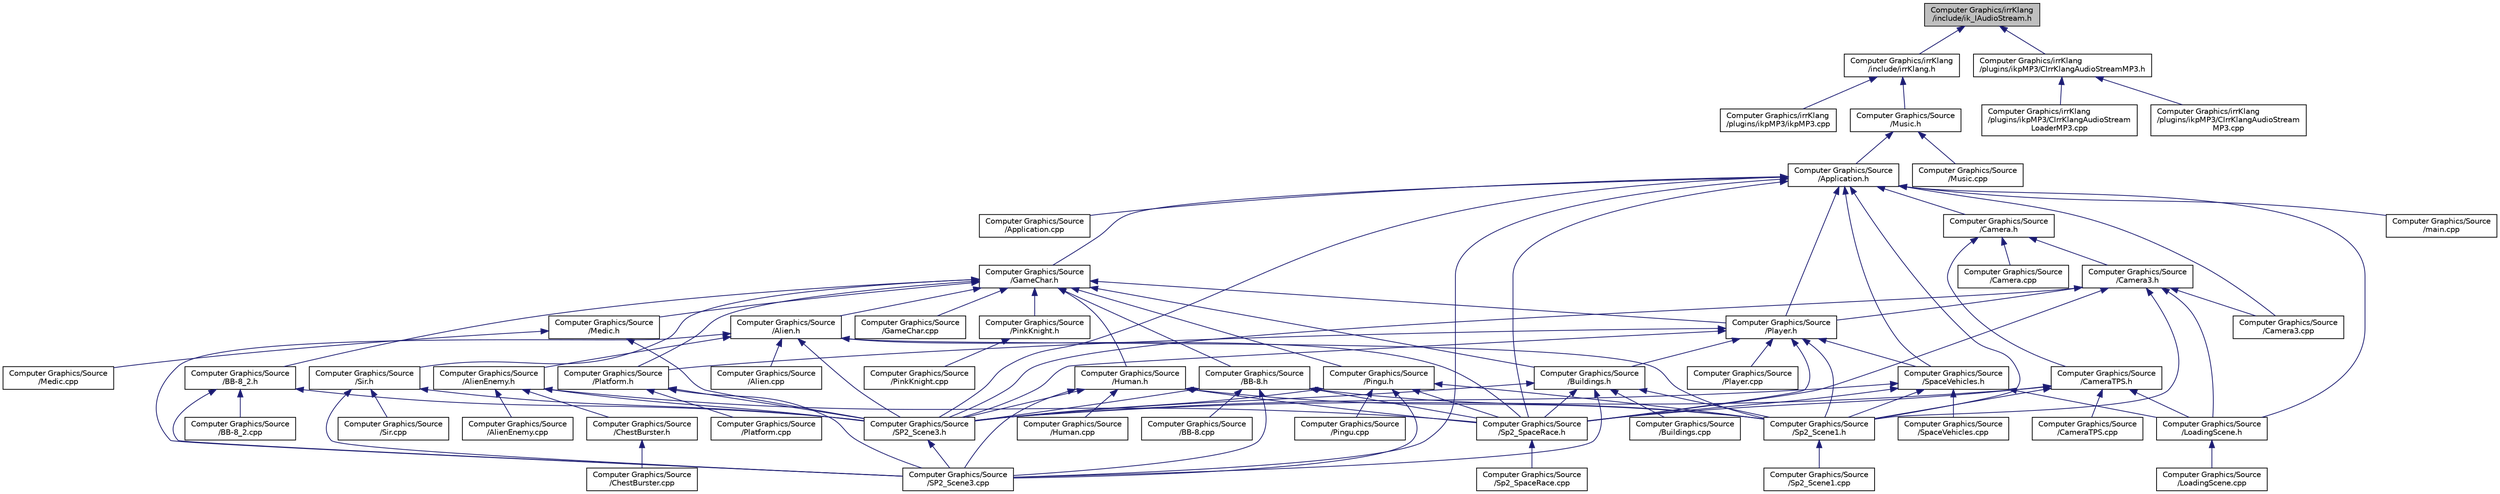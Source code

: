 digraph "Computer Graphics/irrKlang/include/ik_IAudioStream.h"
{
  bgcolor="transparent";
  edge [fontname="Helvetica",fontsize="10",labelfontname="Helvetica",labelfontsize="10"];
  node [fontname="Helvetica",fontsize="10",shape=record];
  Node1 [label="Computer Graphics/irrKlang\l/include/ik_IAudioStream.h",height=0.2,width=0.4,color="black", fillcolor="grey75", style="filled", fontcolor="black"];
  Node1 -> Node2 [dir="back",color="midnightblue",fontsize="10",style="solid",fontname="Helvetica"];
  Node2 [label="Computer Graphics/irrKlang\l/include/irrKlang.h",height=0.2,width=0.4,color="black",URL="$irrKlang_8h.html",tooltip="Library for music. "];
  Node2 -> Node3 [dir="back",color="midnightblue",fontsize="10",style="solid",fontname="Helvetica"];
  Node3 [label="Computer Graphics/irrKlang\l/plugins/ikpMP3/ikpMP3.cpp",height=0.2,width=0.4,color="black",URL="$ikpMP3_8cpp.html"];
  Node2 -> Node4 [dir="back",color="midnightblue",fontsize="10",style="solid",fontname="Helvetica"];
  Node4 [label="Computer Graphics/Source\l/Music.h",height=0.2,width=0.4,color="black",URL="$Music_8h.html",tooltip="Class to define the music. "];
  Node4 -> Node5 [dir="back",color="midnightblue",fontsize="10",style="solid",fontname="Helvetica"];
  Node5 [label="Computer Graphics/Source\l/Application.h",height=0.2,width=0.4,color="black",URL="$Application_8h.html",tooltip="Class to define Application. "];
  Node5 -> Node6 [dir="back",color="midnightblue",fontsize="10",style="solid",fontname="Helvetica"];
  Node6 [label="Computer Graphics/Source\l/Application.cpp",height=0.2,width=0.4,color="black",URL="$Application_8cpp.html"];
  Node5 -> Node7 [dir="back",color="midnightblue",fontsize="10",style="solid",fontname="Helvetica"];
  Node7 [label="Computer Graphics/Source\l/Player.h",height=0.2,width=0.4,color="black",URL="$Player_8h.html",tooltip="Class to define the player for the game while inheriting from GameChar. "];
  Node7 -> Node8 [dir="back",color="midnightblue",fontsize="10",style="solid",fontname="Helvetica"];
  Node8 [label="Computer Graphics/Source\l/Buildings.h",height=0.2,width=0.4,color="black",URL="$Buildings_8h.html",tooltip="Class to define the Buildings inheriting from GameChar. "];
  Node8 -> Node9 [dir="back",color="midnightblue",fontsize="10",style="solid",fontname="Helvetica"];
  Node9 [label="Computer Graphics/Source\l/Buildings.cpp",height=0.2,width=0.4,color="black",URL="$Buildings_8cpp.html"];
  Node8 -> Node10 [dir="back",color="midnightblue",fontsize="10",style="solid",fontname="Helvetica"];
  Node10 [label="Computer Graphics/Source\l/Sp2_Scene1.h",height=0.2,width=0.4,color="black",URL="$Sp2__Scene1_8h.html",tooltip="Class to define Scene1 of the game. "];
  Node10 -> Node11 [dir="back",color="midnightblue",fontsize="10",style="solid",fontname="Helvetica"];
  Node11 [label="Computer Graphics/Source\l/Sp2_Scene1.cpp",height=0.2,width=0.4,color="black",URL="$Sp2__Scene1_8cpp.html"];
  Node8 -> Node12 [dir="back",color="midnightblue",fontsize="10",style="solid",fontname="Helvetica"];
  Node12 [label="Computer Graphics/Source\l/SP2_Scene3.h",height=0.2,width=0.4,color="black",URL="$SP2__Scene3_8h.html",tooltip="Scene class. "];
  Node12 -> Node13 [dir="back",color="midnightblue",fontsize="10",style="solid",fontname="Helvetica"];
  Node13 [label="Computer Graphics/Source\l/SP2_Scene3.cpp",height=0.2,width=0.4,color="black",URL="$SP2__Scene3_8cpp.html",tooltip="Scene class. "];
  Node8 -> Node13 [dir="back",color="midnightblue",fontsize="10",style="solid",fontname="Helvetica"];
  Node8 -> Node14 [dir="back",color="midnightblue",fontsize="10",style="solid",fontname="Helvetica"];
  Node14 [label="Computer Graphics/Source\l/Sp2_SpaceRace.h",height=0.2,width=0.4,color="black",URL="$Sp2__SpaceRace_8h.html",tooltip="Class to define the Space Race Scene. "];
  Node14 -> Node15 [dir="back",color="midnightblue",fontsize="10",style="solid",fontname="Helvetica"];
  Node15 [label="Computer Graphics/Source\l/Sp2_SpaceRace.cpp",height=0.2,width=0.4,color="black",URL="$Sp2__SpaceRace_8cpp.html"];
  Node7 -> Node16 [dir="back",color="midnightblue",fontsize="10",style="solid",fontname="Helvetica"];
  Node16 [label="Computer Graphics/Source\l/SpaceVehicles.h",height=0.2,width=0.4,color="black",URL="$SpaceVehicles_8h.html",tooltip="Class to define Space Vehicles. "];
  Node16 -> Node17 [dir="back",color="midnightblue",fontsize="10",style="solid",fontname="Helvetica"];
  Node17 [label="Computer Graphics/Source\l/LoadingScene.h",height=0.2,width=0.4,color="black",URL="$LoadingScene_8h.html",tooltip="Class to define the loading of scenes. "];
  Node17 -> Node18 [dir="back",color="midnightblue",fontsize="10",style="solid",fontname="Helvetica"];
  Node18 [label="Computer Graphics/Source\l/LoadingScene.cpp",height=0.2,width=0.4,color="black",URL="$LoadingScene_8cpp.html"];
  Node16 -> Node10 [dir="back",color="midnightblue",fontsize="10",style="solid",fontname="Helvetica"];
  Node16 -> Node12 [dir="back",color="midnightblue",fontsize="10",style="solid",fontname="Helvetica"];
  Node16 -> Node14 [dir="back",color="midnightblue",fontsize="10",style="solid",fontname="Helvetica"];
  Node16 -> Node19 [dir="back",color="midnightblue",fontsize="10",style="solid",fontname="Helvetica"];
  Node19 [label="Computer Graphics/Source\l/SpaceVehicles.cpp",height=0.2,width=0.4,color="black",URL="$SpaceVehicles_8cpp.html"];
  Node7 -> Node20 [dir="back",color="midnightblue",fontsize="10",style="solid",fontname="Helvetica"];
  Node20 [label="Computer Graphics/Source\l/Platform.h",height=0.2,width=0.4,color="black",URL="$Platform_8h.html",tooltip="Class to define platform while inheriting from GameChar. "];
  Node20 -> Node21 [dir="back",color="midnightblue",fontsize="10",style="solid",fontname="Helvetica"];
  Node21 [label="Computer Graphics/Source\l/Platform.cpp",height=0.2,width=0.4,color="black",URL="$Platform_8cpp.html",tooltip="This contains all of the functions in Platform Class. "];
  Node20 -> Node12 [dir="back",color="midnightblue",fontsize="10",style="solid",fontname="Helvetica"];
  Node20 -> Node13 [dir="back",color="midnightblue",fontsize="10",style="solid",fontname="Helvetica"];
  Node7 -> Node22 [dir="back",color="midnightblue",fontsize="10",style="solid",fontname="Helvetica"];
  Node22 [label="Computer Graphics/Source\l/Player.cpp",height=0.2,width=0.4,color="black",URL="$Player_8cpp.html"];
  Node7 -> Node10 [dir="back",color="midnightblue",fontsize="10",style="solid",fontname="Helvetica"];
  Node7 -> Node12 [dir="back",color="midnightblue",fontsize="10",style="solid",fontname="Helvetica"];
  Node7 -> Node14 [dir="back",color="midnightblue",fontsize="10",style="solid",fontname="Helvetica"];
  Node5 -> Node23 [dir="back",color="midnightblue",fontsize="10",style="solid",fontname="Helvetica"];
  Node23 [label="Computer Graphics/Source\l/Camera.h",height=0.2,width=0.4,color="black",URL="$Camera_8h.html",tooltip="Class to define the camera. "];
  Node23 -> Node24 [dir="back",color="midnightblue",fontsize="10",style="solid",fontname="Helvetica"];
  Node24 [label="Computer Graphics/Source\l/Camera3.h",height=0.2,width=0.4,color="black",URL="$Camera3_8h.html",tooltip="Class to define the third type of camera. "];
  Node24 -> Node7 [dir="back",color="midnightblue",fontsize="10",style="solid",fontname="Helvetica"];
  Node24 -> Node25 [dir="back",color="midnightblue",fontsize="10",style="solid",fontname="Helvetica"];
  Node25 [label="Computer Graphics/Source\l/Camera3.cpp",height=0.2,width=0.4,color="black",URL="$Camera3_8cpp.html"];
  Node24 -> Node17 [dir="back",color="midnightblue",fontsize="10",style="solid",fontname="Helvetica"];
  Node24 -> Node10 [dir="back",color="midnightblue",fontsize="10",style="solid",fontname="Helvetica"];
  Node24 -> Node12 [dir="back",color="midnightblue",fontsize="10",style="solid",fontname="Helvetica"];
  Node24 -> Node14 [dir="back",color="midnightblue",fontsize="10",style="solid",fontname="Helvetica"];
  Node23 -> Node26 [dir="back",color="midnightblue",fontsize="10",style="solid",fontname="Helvetica"];
  Node26 [label="Computer Graphics/Source\l/Camera.cpp",height=0.2,width=0.4,color="black",URL="$Camera_8cpp.html"];
  Node23 -> Node27 [dir="back",color="midnightblue",fontsize="10",style="solid",fontname="Helvetica"];
  Node27 [label="Computer Graphics/Source\l/CameraTPS.h",height=0.2,width=0.4,color="black",URL="$CameraTPS_8h.html",tooltip="Class to define the second type of camera. "];
  Node27 -> Node28 [dir="back",color="midnightblue",fontsize="10",style="solid",fontname="Helvetica"];
  Node28 [label="Computer Graphics/Source\l/CameraTPS.cpp",height=0.2,width=0.4,color="black",URL="$CameraTPS_8cpp.html"];
  Node27 -> Node17 [dir="back",color="midnightblue",fontsize="10",style="solid",fontname="Helvetica"];
  Node27 -> Node10 [dir="back",color="midnightblue",fontsize="10",style="solid",fontname="Helvetica"];
  Node27 -> Node12 [dir="back",color="midnightblue",fontsize="10",style="solid",fontname="Helvetica"];
  Node27 -> Node14 [dir="back",color="midnightblue",fontsize="10",style="solid",fontname="Helvetica"];
  Node5 -> Node25 [dir="back",color="midnightblue",fontsize="10",style="solid",fontname="Helvetica"];
  Node5 -> Node29 [dir="back",color="midnightblue",fontsize="10",style="solid",fontname="Helvetica"];
  Node29 [label="Computer Graphics/Source\l/GameChar.h",height=0.2,width=0.4,color="black",URL="$GameChar_8h.html",tooltip="Class to define GameChar. "];
  Node29 -> Node30 [dir="back",color="midnightblue",fontsize="10",style="solid",fontname="Helvetica"];
  Node30 [label="Computer Graphics/Source\l/Alien.h",height=0.2,width=0.4,color="black",URL="$Alien_8h.html",tooltip="Class to define alien while inheriting from GameChar. "];
  Node30 -> Node31 [dir="back",color="midnightblue",fontsize="10",style="solid",fontname="Helvetica"];
  Node31 [label="Computer Graphics/Source\l/Alien.cpp",height=0.2,width=0.4,color="black",URL="$Alien_8cpp.html"];
  Node30 -> Node32 [dir="back",color="midnightblue",fontsize="10",style="solid",fontname="Helvetica"];
  Node32 [label="Computer Graphics/Source\l/AlienEnemy.h",height=0.2,width=0.4,color="black",URL="$AlienEnemy_8h.html",tooltip="Functions of Alien. "];
  Node32 -> Node33 [dir="back",color="midnightblue",fontsize="10",style="solid",fontname="Helvetica"];
  Node33 [label="Computer Graphics/Source\l/AlienEnemy.cpp",height=0.2,width=0.4,color="black",URL="$AlienEnemy_8cpp.html"];
  Node32 -> Node34 [dir="back",color="midnightblue",fontsize="10",style="solid",fontname="Helvetica"];
  Node34 [label="Computer Graphics/Source\l/ChestBurster.h",height=0.2,width=0.4,color="black",URL="$ChestBurster_8h.html"];
  Node34 -> Node35 [dir="back",color="midnightblue",fontsize="10",style="solid",fontname="Helvetica"];
  Node35 [label="Computer Graphics/Source\l/ChestBurster.cpp",height=0.2,width=0.4,color="black",URL="$ChestBurster_8cpp.html"];
  Node32 -> Node12 [dir="back",color="midnightblue",fontsize="10",style="solid",fontname="Helvetica"];
  Node32 -> Node14 [dir="back",color="midnightblue",fontsize="10",style="solid",fontname="Helvetica"];
  Node30 -> Node10 [dir="back",color="midnightblue",fontsize="10",style="solid",fontname="Helvetica"];
  Node30 -> Node12 [dir="back",color="midnightblue",fontsize="10",style="solid",fontname="Helvetica"];
  Node30 -> Node13 [dir="back",color="midnightblue",fontsize="10",style="solid",fontname="Helvetica"];
  Node30 -> Node14 [dir="back",color="midnightblue",fontsize="10",style="solid",fontname="Helvetica"];
  Node29 -> Node36 [dir="back",color="midnightblue",fontsize="10",style="solid",fontname="Helvetica"];
  Node36 [label="Computer Graphics/Source\l/BB-8.h",height=0.2,width=0.4,color="black",URL="$BB-8_8h.html",tooltip="Class to define a BB8 NPC inheriting from GameChar. "];
  Node36 -> Node37 [dir="back",color="midnightblue",fontsize="10",style="solid",fontname="Helvetica"];
  Node37 [label="Computer Graphics/Source\l/BB-8.cpp",height=0.2,width=0.4,color="black",URL="$BB-8_8cpp.html",tooltip="This contains all of the functions in the BB-8 class. "];
  Node36 -> Node10 [dir="back",color="midnightblue",fontsize="10",style="solid",fontname="Helvetica"];
  Node36 -> Node12 [dir="back",color="midnightblue",fontsize="10",style="solid",fontname="Helvetica"];
  Node36 -> Node13 [dir="back",color="midnightblue",fontsize="10",style="solid",fontname="Helvetica"];
  Node36 -> Node14 [dir="back",color="midnightblue",fontsize="10",style="solid",fontname="Helvetica"];
  Node29 -> Node38 [dir="back",color="midnightblue",fontsize="10",style="solid",fontname="Helvetica"];
  Node38 [label="Computer Graphics/Source\l/BB-8_2.h",height=0.2,width=0.4,color="black",URL="$BB-8__2_8h.html",tooltip="Class to define another version of BB-8 NPC inheriting from GameChar. "];
  Node38 -> Node39 [dir="back",color="midnightblue",fontsize="10",style="solid",fontname="Helvetica"];
  Node39 [label="Computer Graphics/Source\l/BB-8_2.cpp",height=0.2,width=0.4,color="black",URL="$BB-8__2_8cpp.html",tooltip="This contains all of the functions in the second version of BB-8 class. "];
  Node38 -> Node12 [dir="back",color="midnightblue",fontsize="10",style="solid",fontname="Helvetica"];
  Node38 -> Node13 [dir="back",color="midnightblue",fontsize="10",style="solid",fontname="Helvetica"];
  Node29 -> Node8 [dir="back",color="midnightblue",fontsize="10",style="solid",fontname="Helvetica"];
  Node29 -> Node7 [dir="back",color="midnightblue",fontsize="10",style="solid",fontname="Helvetica"];
  Node29 -> Node40 [dir="back",color="midnightblue",fontsize="10",style="solid",fontname="Helvetica"];
  Node40 [label="Computer Graphics/Source\l/GameChar.cpp",height=0.2,width=0.4,color="black",URL="$GameChar_8cpp.html"];
  Node29 -> Node41 [dir="back",color="midnightblue",fontsize="10",style="solid",fontname="Helvetica"];
  Node41 [label="Computer Graphics/Source\l/Human.h",height=0.2,width=0.4,color="black",URL="$Human_8h.html",tooltip="Class to define Human type of NPCs. "];
  Node41 -> Node42 [dir="back",color="midnightblue",fontsize="10",style="solid",fontname="Helvetica"];
  Node42 [label="Computer Graphics/Source\l/Human.cpp",height=0.2,width=0.4,color="black",URL="$Human_8cpp.html"];
  Node41 -> Node10 [dir="back",color="midnightblue",fontsize="10",style="solid",fontname="Helvetica"];
  Node41 -> Node12 [dir="back",color="midnightblue",fontsize="10",style="solid",fontname="Helvetica"];
  Node41 -> Node13 [dir="back",color="midnightblue",fontsize="10",style="solid",fontname="Helvetica"];
  Node41 -> Node14 [dir="back",color="midnightblue",fontsize="10",style="solid",fontname="Helvetica"];
  Node29 -> Node43 [dir="back",color="midnightblue",fontsize="10",style="solid",fontname="Helvetica"];
  Node43 [label="Computer Graphics/Source\l/Medic.h",height=0.2,width=0.4,color="black",URL="$Medic_8h.html",tooltip="Class to define Medic NPC while inheriting from GameChar. "];
  Node43 -> Node44 [dir="back",color="midnightblue",fontsize="10",style="solid",fontname="Helvetica"];
  Node44 [label="Computer Graphics/Source\l/Medic.cpp",height=0.2,width=0.4,color="black",URL="$Medic_8cpp.html"];
  Node43 -> Node12 [dir="back",color="midnightblue",fontsize="10",style="solid",fontname="Helvetica"];
  Node29 -> Node45 [dir="back",color="midnightblue",fontsize="10",style="solid",fontname="Helvetica"];
  Node45 [label="Computer Graphics/Source\l/Pingu.h",height=0.2,width=0.4,color="black",URL="$Pingu_8h.html",tooltip="Class to define Pingu NPC inheriting from GameChar. "];
  Node45 -> Node46 [dir="back",color="midnightblue",fontsize="10",style="solid",fontname="Helvetica"];
  Node46 [label="Computer Graphics/Source\l/Pingu.cpp",height=0.2,width=0.4,color="black",URL="$Pingu_8cpp.html",tooltip="This contains all of the functions in Pingu class. "];
  Node45 -> Node10 [dir="back",color="midnightblue",fontsize="10",style="solid",fontname="Helvetica"];
  Node45 -> Node12 [dir="back",color="midnightblue",fontsize="10",style="solid",fontname="Helvetica"];
  Node45 -> Node13 [dir="back",color="midnightblue",fontsize="10",style="solid",fontname="Helvetica"];
  Node45 -> Node14 [dir="back",color="midnightblue",fontsize="10",style="solid",fontname="Helvetica"];
  Node29 -> Node47 [dir="back",color="midnightblue",fontsize="10",style="solid",fontname="Helvetica"];
  Node47 [label="Computer Graphics/Source\l/PinkKnight.h",height=0.2,width=0.4,color="black",URL="$PinkKnight_8h.html",tooltip="Class to define PinkKnight while inheriting from GameChar. "];
  Node47 -> Node48 [dir="back",color="midnightblue",fontsize="10",style="solid",fontname="Helvetica"];
  Node48 [label="Computer Graphics/Source\l/PinkKnight.cpp",height=0.2,width=0.4,color="black",URL="$PinkKnight_8cpp.html"];
  Node29 -> Node20 [dir="back",color="midnightblue",fontsize="10",style="solid",fontname="Helvetica"];
  Node29 -> Node49 [dir="back",color="midnightblue",fontsize="10",style="solid",fontname="Helvetica"];
  Node49 [label="Computer Graphics/Source\l/Sir.h",height=0.2,width=0.4,color="black",URL="$Sir_8h.html",tooltip="Class to define a Sir NPC inheriting from GameChar. "];
  Node49 -> Node50 [dir="back",color="midnightblue",fontsize="10",style="solid",fontname="Helvetica"];
  Node50 [label="Computer Graphics/Source\l/Sir.cpp",height=0.2,width=0.4,color="black",URL="$Sir_8cpp.html",tooltip="This contains all of the functions in Sir class. "];
  Node49 -> Node12 [dir="back",color="midnightblue",fontsize="10",style="solid",fontname="Helvetica"];
  Node49 -> Node13 [dir="back",color="midnightblue",fontsize="10",style="solid",fontname="Helvetica"];
  Node5 -> Node17 [dir="back",color="midnightblue",fontsize="10",style="solid",fontname="Helvetica"];
  Node5 -> Node16 [dir="back",color="midnightblue",fontsize="10",style="solid",fontname="Helvetica"];
  Node5 -> Node51 [dir="back",color="midnightblue",fontsize="10",style="solid",fontname="Helvetica"];
  Node51 [label="Computer Graphics/Source\l/main.cpp",height=0.2,width=0.4,color="black",URL="$main_8cpp.html"];
  Node5 -> Node10 [dir="back",color="midnightblue",fontsize="10",style="solid",fontname="Helvetica"];
  Node5 -> Node12 [dir="back",color="midnightblue",fontsize="10",style="solid",fontname="Helvetica"];
  Node5 -> Node13 [dir="back",color="midnightblue",fontsize="10",style="solid",fontname="Helvetica"];
  Node5 -> Node14 [dir="back",color="midnightblue",fontsize="10",style="solid",fontname="Helvetica"];
  Node4 -> Node52 [dir="back",color="midnightblue",fontsize="10",style="solid",fontname="Helvetica"];
  Node52 [label="Computer Graphics/Source\l/Music.cpp",height=0.2,width=0.4,color="black",URL="$Music_8cpp.html"];
  Node1 -> Node53 [dir="back",color="midnightblue",fontsize="10",style="solid",fontname="Helvetica"];
  Node53 [label="Computer Graphics/irrKlang\l/plugins/ikpMP3/CIrrKlangAudioStreamMP3.h",height=0.2,width=0.4,color="black",URL="$CIrrKlangAudioStreamMP3_8h.html"];
  Node53 -> Node54 [dir="back",color="midnightblue",fontsize="10",style="solid",fontname="Helvetica"];
  Node54 [label="Computer Graphics/irrKlang\l/plugins/ikpMP3/CIrrKlangAudioStream\lLoaderMP3.cpp",height=0.2,width=0.4,color="black",URL="$CIrrKlangAudioStreamLoaderMP3_8cpp.html"];
  Node53 -> Node55 [dir="back",color="midnightblue",fontsize="10",style="solid",fontname="Helvetica"];
  Node55 [label="Computer Graphics/irrKlang\l/plugins/ikpMP3/CIrrKlangAudioStream\lMP3.cpp",height=0.2,width=0.4,color="black",URL="$CIrrKlangAudioStreamMP3_8cpp.html"];
}
